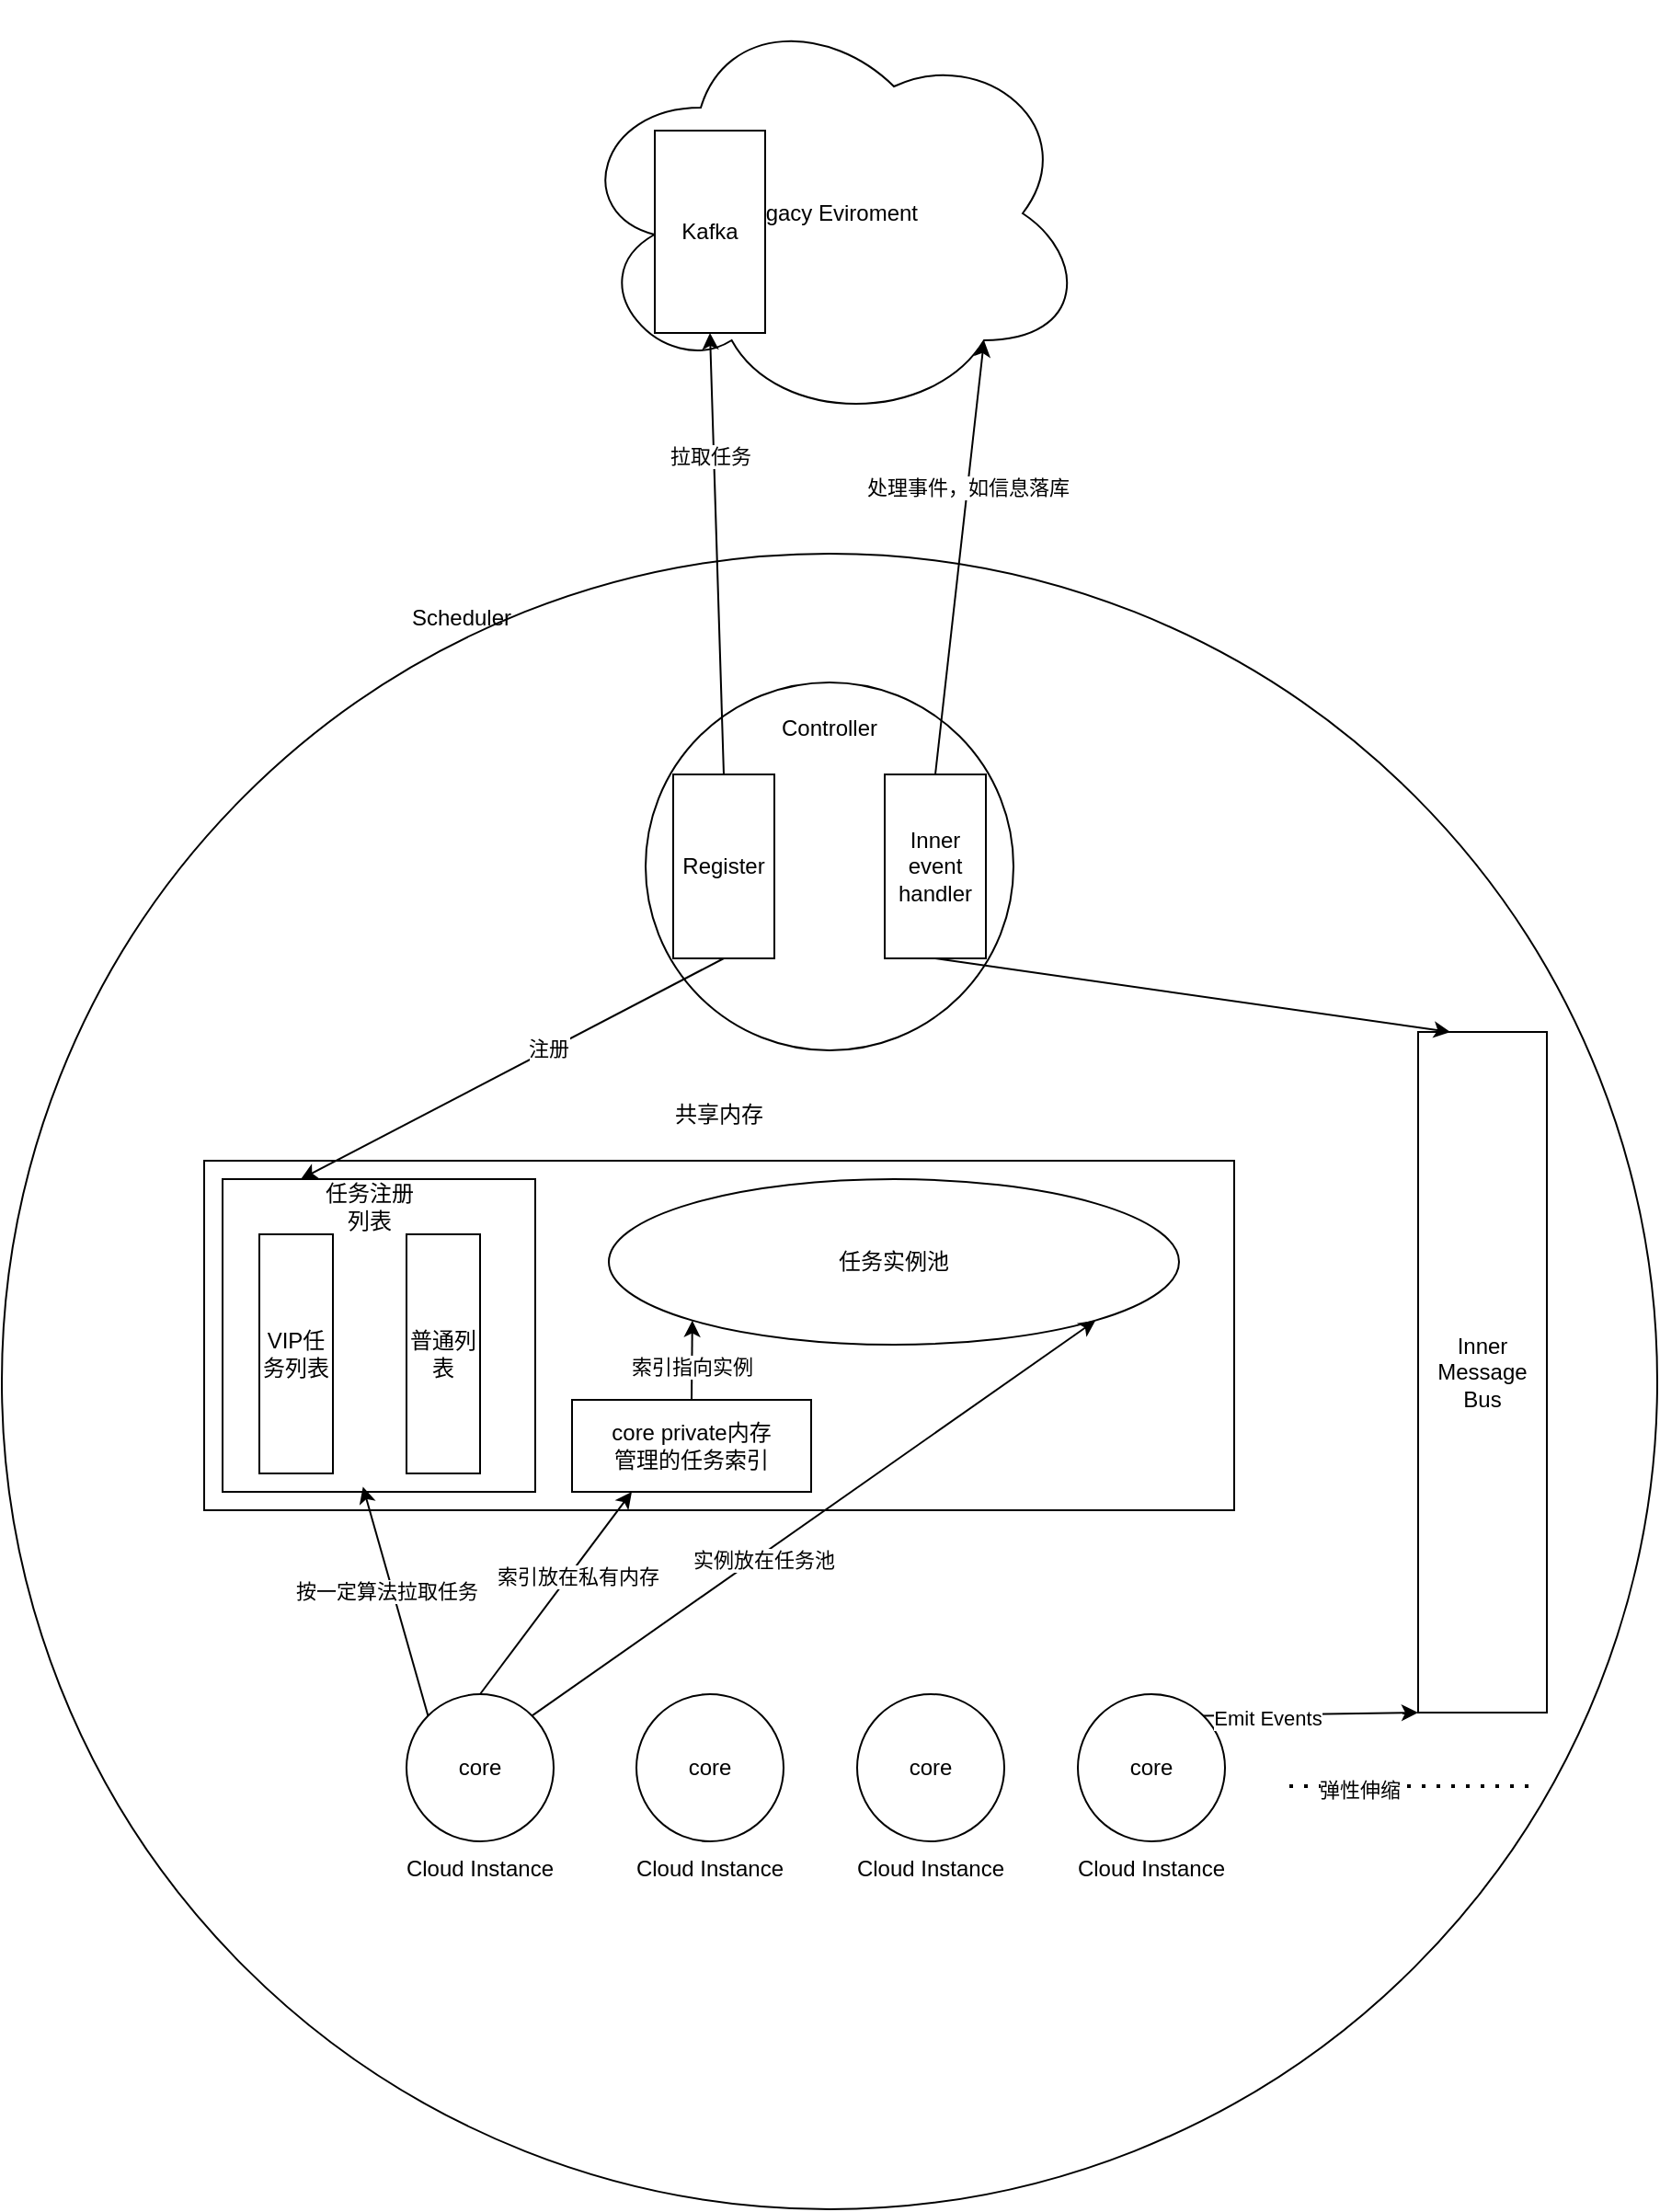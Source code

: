 <mxfile version="28.2.8">
  <diagram name="第 1 页" id="JFsurWYUtWH9Aj_k4KY8">
    <mxGraphModel dx="2722" dy="2127" grid="1" gridSize="10" guides="1" tooltips="1" connect="1" arrows="1" fold="1" page="1" pageScale="1" pageWidth="827" pageHeight="1169" math="0" shadow="0">
      <root>
        <mxCell id="0" />
        <mxCell id="1" parent="0" />
        <mxCell id="ZXKqyUOm9NGRzIMgQ0GH-32" value="" style="ellipse;whiteSpace=wrap;html=1;aspect=fixed;" parent="1" vertex="1">
          <mxGeometry x="-100" y="-290" width="900" height="900" as="geometry" />
        </mxCell>
        <mxCell id="ZXKqyUOm9NGRzIMgQ0GH-3" value="" style="group" parent="1" vertex="1" connectable="0">
          <mxGeometry x="105" y="330" width="110" height="110" as="geometry" />
        </mxCell>
        <mxCell id="ZXKqyUOm9NGRzIMgQ0GH-1" value="core" style="ellipse;whiteSpace=wrap;html=1;aspect=fixed;" parent="ZXKqyUOm9NGRzIMgQ0GH-3" vertex="1">
          <mxGeometry x="15" width="80" height="80" as="geometry" />
        </mxCell>
        <mxCell id="ZXKqyUOm9NGRzIMgQ0GH-2" value="Cloud Instance" style="text;html=1;whiteSpace=wrap;strokeColor=none;fillColor=none;align=center;verticalAlign=middle;rounded=0;" parent="ZXKqyUOm9NGRzIMgQ0GH-3" vertex="1">
          <mxGeometry y="80" width="110" height="30" as="geometry" />
        </mxCell>
        <mxCell id="ZXKqyUOm9NGRzIMgQ0GH-4" value="" style="group" parent="1" vertex="1" connectable="0">
          <mxGeometry x="230" y="330" width="110" height="110" as="geometry" />
        </mxCell>
        <mxCell id="ZXKqyUOm9NGRzIMgQ0GH-5" value="core" style="ellipse;whiteSpace=wrap;html=1;aspect=fixed;" parent="ZXKqyUOm9NGRzIMgQ0GH-4" vertex="1">
          <mxGeometry x="15" width="80" height="80" as="geometry" />
        </mxCell>
        <mxCell id="ZXKqyUOm9NGRzIMgQ0GH-6" value="Cloud Instance" style="text;html=1;whiteSpace=wrap;strokeColor=none;fillColor=none;align=center;verticalAlign=middle;rounded=0;" parent="ZXKqyUOm9NGRzIMgQ0GH-4" vertex="1">
          <mxGeometry y="80" width="110" height="30" as="geometry" />
        </mxCell>
        <mxCell id="ZXKqyUOm9NGRzIMgQ0GH-7" value="" style="group" parent="1" vertex="1" connectable="0">
          <mxGeometry x="350" y="330" width="110" height="110" as="geometry" />
        </mxCell>
        <mxCell id="ZXKqyUOm9NGRzIMgQ0GH-8" value="core" style="ellipse;whiteSpace=wrap;html=1;aspect=fixed;" parent="ZXKqyUOm9NGRzIMgQ0GH-7" vertex="1">
          <mxGeometry x="15" width="80" height="80" as="geometry" />
        </mxCell>
        <mxCell id="ZXKqyUOm9NGRzIMgQ0GH-9" value="Cloud Instance" style="text;html=1;whiteSpace=wrap;strokeColor=none;fillColor=none;align=center;verticalAlign=middle;rounded=0;" parent="ZXKqyUOm9NGRzIMgQ0GH-7" vertex="1">
          <mxGeometry y="80" width="110" height="30" as="geometry" />
        </mxCell>
        <mxCell id="ZXKqyUOm9NGRzIMgQ0GH-10" value="" style="group" parent="1" vertex="1" connectable="0">
          <mxGeometry x="470" y="330" width="110" height="110" as="geometry" />
        </mxCell>
        <mxCell id="ZXKqyUOm9NGRzIMgQ0GH-11" value="core" style="ellipse;whiteSpace=wrap;html=1;aspect=fixed;" parent="ZXKqyUOm9NGRzIMgQ0GH-10" vertex="1">
          <mxGeometry x="15" width="80" height="80" as="geometry" />
        </mxCell>
        <mxCell id="ZXKqyUOm9NGRzIMgQ0GH-12" value="Cloud Instance" style="text;html=1;whiteSpace=wrap;strokeColor=none;fillColor=none;align=center;verticalAlign=middle;rounded=0;" parent="ZXKqyUOm9NGRzIMgQ0GH-10" vertex="1">
          <mxGeometry y="80" width="110" height="30" as="geometry" />
        </mxCell>
        <mxCell id="ZXKqyUOm9NGRzIMgQ0GH-13" value="" style="endArrow=none;dashed=1;html=1;dashPattern=1 3;strokeWidth=2;rounded=0;" parent="1" edge="1">
          <mxGeometry width="50" height="50" relative="1" as="geometry">
            <mxPoint x="600" y="380" as="sourcePoint" />
            <mxPoint x="730" y="380" as="targetPoint" />
          </mxGeometry>
        </mxCell>
        <mxCell id="ZXKqyUOm9NGRzIMgQ0GH-50" value="弹性伸缩" style="edgeLabel;html=1;align=center;verticalAlign=middle;resizable=0;points=[];" parent="ZXKqyUOm9NGRzIMgQ0GH-13" vertex="1" connectable="0">
          <mxGeometry x="-0.414" y="-2" relative="1" as="geometry">
            <mxPoint as="offset" />
          </mxGeometry>
        </mxCell>
        <mxCell id="ZXKqyUOm9NGRzIMgQ0GH-14" value="" style="rounded=0;whiteSpace=wrap;html=1;" parent="1" vertex="1">
          <mxGeometry x="10" y="40" width="560" height="190" as="geometry" />
        </mxCell>
        <mxCell id="ZXKqyUOm9NGRzIMgQ0GH-15" value="共享内存" style="text;html=1;whiteSpace=wrap;strokeColor=none;fillColor=none;align=center;verticalAlign=middle;rounded=0;" parent="1" vertex="1">
          <mxGeometry x="260" width="60" height="30" as="geometry" />
        </mxCell>
        <mxCell id="ZXKqyUOm9NGRzIMgQ0GH-16" value="" style="rounded=0;whiteSpace=wrap;html=1;" parent="1" vertex="1">
          <mxGeometry x="20" y="50" width="170" height="170" as="geometry" />
        </mxCell>
        <mxCell id="ZXKqyUOm9NGRzIMgQ0GH-17" value="任务注册列表" style="text;html=1;whiteSpace=wrap;strokeColor=none;fillColor=none;align=center;verticalAlign=middle;rounded=0;" parent="1" vertex="1">
          <mxGeometry x="70" y="50" width="60" height="30" as="geometry" />
        </mxCell>
        <mxCell id="ZXKqyUOm9NGRzIMgQ0GH-18" value="VIP任务列表" style="rounded=0;whiteSpace=wrap;html=1;" parent="1" vertex="1">
          <mxGeometry x="40" y="80" width="40" height="130" as="geometry" />
        </mxCell>
        <mxCell id="ZXKqyUOm9NGRzIMgQ0GH-19" value="普通列表" style="rounded=0;whiteSpace=wrap;html=1;" parent="1" vertex="1">
          <mxGeometry x="120" y="80" width="40" height="130" as="geometry" />
        </mxCell>
        <mxCell id="ZXKqyUOm9NGRzIMgQ0GH-23" style="rounded=0;orthogonalLoop=1;jettySize=auto;html=1;exitX=0.5;exitY=0;exitDx=0;exitDy=0;entryX=0;entryY=1;entryDx=0;entryDy=0;" parent="1" source="ZXKqyUOm9NGRzIMgQ0GH-20" target="ZXKqyUOm9NGRzIMgQ0GH-21" edge="1">
          <mxGeometry relative="1" as="geometry" />
        </mxCell>
        <mxCell id="ZXKqyUOm9NGRzIMgQ0GH-24" value="索引指向实例" style="edgeLabel;html=1;align=center;verticalAlign=middle;resizable=0;points=[];" parent="ZXKqyUOm9NGRzIMgQ0GH-23" vertex="1" connectable="0">
          <mxGeometry x="-0.091" relative="1" as="geometry">
            <mxPoint y="1" as="offset" />
          </mxGeometry>
        </mxCell>
        <mxCell id="ZXKqyUOm9NGRzIMgQ0GH-20" value="core private内存&lt;br&gt;管理的任务索引" style="rounded=0;whiteSpace=wrap;html=1;" parent="1" vertex="1">
          <mxGeometry x="210" y="170" width="130" height="50" as="geometry" />
        </mxCell>
        <mxCell id="ZXKqyUOm9NGRzIMgQ0GH-21" value="任务实例池" style="ellipse;whiteSpace=wrap;html=1;" parent="1" vertex="1">
          <mxGeometry x="230" y="50" width="310" height="90" as="geometry" />
        </mxCell>
        <mxCell id="ZXKqyUOm9NGRzIMgQ0GH-25" style="rounded=0;orthogonalLoop=1;jettySize=auto;html=1;exitX=0;exitY=0;exitDx=0;exitDy=0;entryX=0.449;entryY=0.984;entryDx=0;entryDy=0;entryPerimeter=0;" parent="1" source="ZXKqyUOm9NGRzIMgQ0GH-1" target="ZXKqyUOm9NGRzIMgQ0GH-16" edge="1">
          <mxGeometry relative="1" as="geometry" />
        </mxCell>
        <mxCell id="ZXKqyUOm9NGRzIMgQ0GH-26" value="按一定算法拉取任务" style="edgeLabel;html=1;align=center;verticalAlign=middle;resizable=0;points=[];" parent="ZXKqyUOm9NGRzIMgQ0GH-25" vertex="1" connectable="0">
          <mxGeometry x="0.113" y="3" relative="1" as="geometry">
            <mxPoint as="offset" />
          </mxGeometry>
        </mxCell>
        <mxCell id="ZXKqyUOm9NGRzIMgQ0GH-27" style="rounded=0;orthogonalLoop=1;jettySize=auto;html=1;exitX=0.5;exitY=0;exitDx=0;exitDy=0;entryX=0.25;entryY=1;entryDx=0;entryDy=0;" parent="1" source="ZXKqyUOm9NGRzIMgQ0GH-1" target="ZXKqyUOm9NGRzIMgQ0GH-20" edge="1">
          <mxGeometry relative="1" as="geometry" />
        </mxCell>
        <mxCell id="ZXKqyUOm9NGRzIMgQ0GH-28" value="索引放在私有内存" style="edgeLabel;html=1;align=center;verticalAlign=middle;resizable=0;points=[];" parent="ZXKqyUOm9NGRzIMgQ0GH-27" vertex="1" connectable="0">
          <mxGeometry x="0.2" y="-4" relative="1" as="geometry">
            <mxPoint y="-1" as="offset" />
          </mxGeometry>
        </mxCell>
        <mxCell id="ZXKqyUOm9NGRzIMgQ0GH-30" style="edgeStyle=none;rounded=0;orthogonalLoop=1;jettySize=auto;html=1;exitX=1;exitY=0;exitDx=0;exitDy=0;entryX=1;entryY=1;entryDx=0;entryDy=0;" parent="1" source="ZXKqyUOm9NGRzIMgQ0GH-1" target="ZXKqyUOm9NGRzIMgQ0GH-21" edge="1">
          <mxGeometry relative="1" as="geometry" />
        </mxCell>
        <mxCell id="ZXKqyUOm9NGRzIMgQ0GH-31" value="实例放在任务池" style="edgeLabel;html=1;align=center;verticalAlign=middle;resizable=0;points=[];" parent="ZXKqyUOm9NGRzIMgQ0GH-30" vertex="1" connectable="0">
          <mxGeometry x="-0.19" y="-2" relative="1" as="geometry">
            <mxPoint as="offset" />
          </mxGeometry>
        </mxCell>
        <mxCell id="ZXKqyUOm9NGRzIMgQ0GH-33" value="Scheduler" style="text;html=1;whiteSpace=wrap;strokeColor=none;fillColor=none;align=center;verticalAlign=middle;rounded=0;" parent="1" vertex="1">
          <mxGeometry x="105" y="-270" width="90" height="30" as="geometry" />
        </mxCell>
        <mxCell id="ZXKqyUOm9NGRzIMgQ0GH-35" value="Inner Message Bus" style="rounded=0;whiteSpace=wrap;html=1;" parent="1" vertex="1">
          <mxGeometry x="670" y="-30" width="70" height="370" as="geometry" />
        </mxCell>
        <mxCell id="ZXKqyUOm9NGRzIMgQ0GH-37" style="edgeStyle=none;rounded=0;orthogonalLoop=1;jettySize=auto;html=1;exitX=1;exitY=0;exitDx=0;exitDy=0;entryX=0;entryY=1;entryDx=0;entryDy=0;" parent="1" source="ZXKqyUOm9NGRzIMgQ0GH-11" target="ZXKqyUOm9NGRzIMgQ0GH-35" edge="1">
          <mxGeometry relative="1" as="geometry" />
        </mxCell>
        <mxCell id="ZXKqyUOm9NGRzIMgQ0GH-38" value="Emit Events" style="edgeLabel;html=1;align=center;verticalAlign=middle;resizable=0;points=[];" parent="ZXKqyUOm9NGRzIMgQ0GH-37" vertex="1" connectable="0">
          <mxGeometry x="-0.415" y="-2" relative="1" as="geometry">
            <mxPoint as="offset" />
          </mxGeometry>
        </mxCell>
        <mxCell id="ZXKqyUOm9NGRzIMgQ0GH-40" value="" style="ellipse;whiteSpace=wrap;html=1;aspect=fixed;" parent="1" vertex="1">
          <mxGeometry x="250" y="-220" width="200" height="200" as="geometry" />
        </mxCell>
        <mxCell id="ZXKqyUOm9NGRzIMgQ0GH-41" value="Controller" style="text;html=1;whiteSpace=wrap;strokeColor=none;fillColor=none;align=center;verticalAlign=middle;rounded=0;" parent="1" vertex="1">
          <mxGeometry x="320" y="-210" width="60" height="30" as="geometry" />
        </mxCell>
        <mxCell id="ZXKqyUOm9NGRzIMgQ0GH-51" style="edgeStyle=none;rounded=0;orthogonalLoop=1;jettySize=auto;html=1;exitX=0.5;exitY=1;exitDx=0;exitDy=0;entryX=0.25;entryY=0;entryDx=0;entryDy=0;" parent="1" source="ZXKqyUOm9NGRzIMgQ0GH-42" target="ZXKqyUOm9NGRzIMgQ0GH-16" edge="1">
          <mxGeometry relative="1" as="geometry" />
        </mxCell>
        <mxCell id="ZXKqyUOm9NGRzIMgQ0GH-52" value="注册" style="edgeLabel;html=1;align=center;verticalAlign=middle;resizable=0;points=[];" parent="ZXKqyUOm9NGRzIMgQ0GH-51" vertex="1" connectable="0">
          <mxGeometry x="-0.173" y="-1" relative="1" as="geometry">
            <mxPoint as="offset" />
          </mxGeometry>
        </mxCell>
        <mxCell id="ZXKqyUOm9NGRzIMgQ0GH-42" value="Register" style="rounded=0;whiteSpace=wrap;html=1;" parent="1" vertex="1">
          <mxGeometry x="265" y="-170" width="55" height="100" as="geometry" />
        </mxCell>
        <mxCell id="ZXKqyUOm9NGRzIMgQ0GH-49" style="edgeStyle=none;rounded=0;orthogonalLoop=1;jettySize=auto;html=1;exitX=0.5;exitY=1;exitDx=0;exitDy=0;entryX=0.25;entryY=0;entryDx=0;entryDy=0;" parent="1" source="ZXKqyUOm9NGRzIMgQ0GH-43" target="ZXKqyUOm9NGRzIMgQ0GH-35" edge="1">
          <mxGeometry relative="1" as="geometry" />
        </mxCell>
        <mxCell id="ZXKqyUOm9NGRzIMgQ0GH-43" value="Inner event handler" style="rounded=0;whiteSpace=wrap;html=1;" parent="1" vertex="1">
          <mxGeometry x="380" y="-170" width="55" height="100" as="geometry" />
        </mxCell>
        <mxCell id="ZXKqyUOm9NGRzIMgQ0GH-44" value="Legacy Eviroment" style="ellipse;shape=cloud;whiteSpace=wrap;html=1;" parent="1" vertex="1">
          <mxGeometry x="210" y="-590" width="280" height="230" as="geometry" />
        </mxCell>
        <mxCell id="ZXKqyUOm9NGRzIMgQ0GH-45" style="edgeStyle=none;rounded=0;orthogonalLoop=1;jettySize=auto;html=1;exitX=0.5;exitY=0;exitDx=0;exitDy=0;entryX=0.5;entryY=1;entryDx=0;entryDy=0;" parent="1" source="ZXKqyUOm9NGRzIMgQ0GH-42" target="ZXKqyUOm9NGRzIMgQ0GH-53" edge="1">
          <mxGeometry relative="1" as="geometry" />
        </mxCell>
        <mxCell id="ZXKqyUOm9NGRzIMgQ0GH-46" value="拉取任务" style="edgeLabel;html=1;align=center;verticalAlign=middle;resizable=0;points=[];" parent="ZXKqyUOm9NGRzIMgQ0GH-45" vertex="1" connectable="0">
          <mxGeometry x="0.443" y="2" relative="1" as="geometry">
            <mxPoint as="offset" />
          </mxGeometry>
        </mxCell>
        <mxCell id="ZXKqyUOm9NGRzIMgQ0GH-47" style="edgeStyle=none;rounded=0;orthogonalLoop=1;jettySize=auto;html=1;exitX=0.5;exitY=0;exitDx=0;exitDy=0;entryX=0.8;entryY=0.8;entryDx=0;entryDy=0;entryPerimeter=0;" parent="1" source="ZXKqyUOm9NGRzIMgQ0GH-43" target="ZXKqyUOm9NGRzIMgQ0GH-44" edge="1">
          <mxGeometry relative="1" as="geometry" />
        </mxCell>
        <mxCell id="ZXKqyUOm9NGRzIMgQ0GH-48" value="处理事件，如信息落库" style="edgeLabel;html=1;align=center;verticalAlign=middle;resizable=0;points=[];" parent="ZXKqyUOm9NGRzIMgQ0GH-47" vertex="1" connectable="0">
          <mxGeometry x="0.324" relative="1" as="geometry">
            <mxPoint as="offset" />
          </mxGeometry>
        </mxCell>
        <mxCell id="ZXKqyUOm9NGRzIMgQ0GH-53" value="Kafka" style="rounded=0;whiteSpace=wrap;html=1;" parent="1" vertex="1">
          <mxGeometry x="255" y="-520" width="60" height="110" as="geometry" />
        </mxCell>
      </root>
    </mxGraphModel>
  </diagram>
</mxfile>
